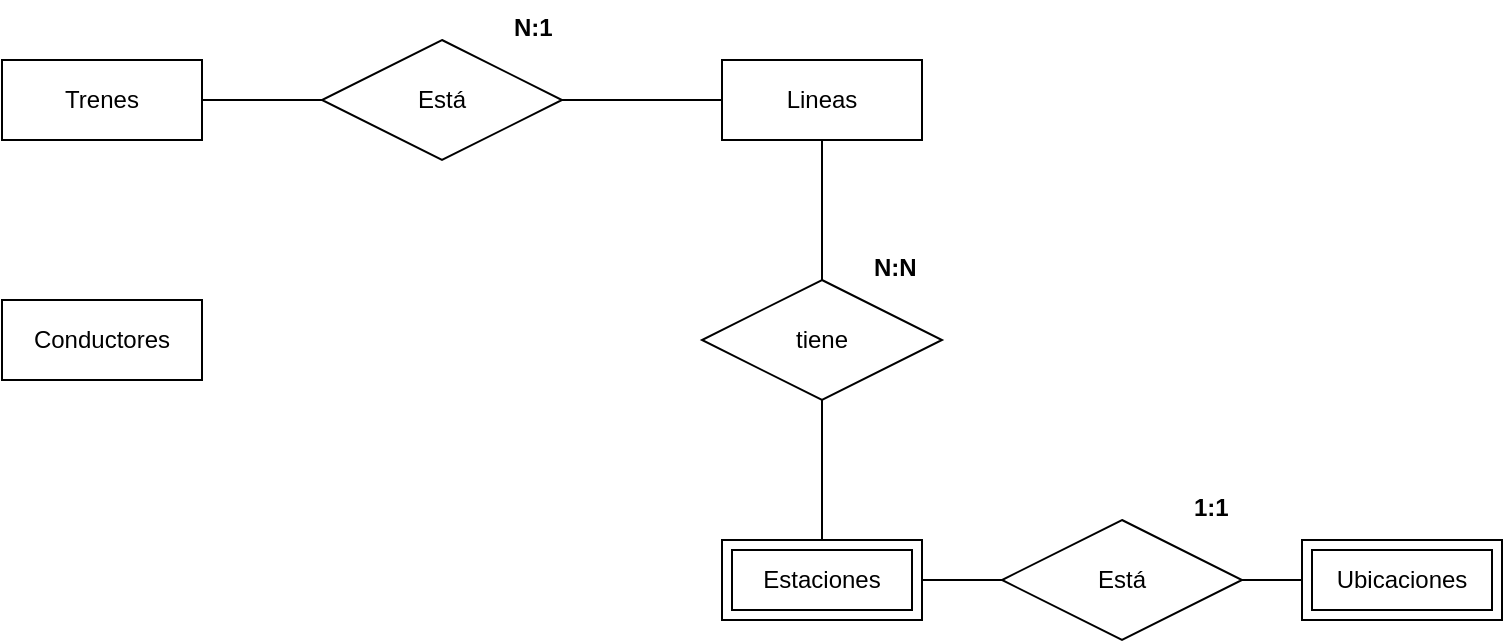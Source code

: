 <mxfile version="20.5.3" type="github">
  <diagram id="R2lEEEUBdFMjLlhIrx00" name="Page-1">
    <mxGraphModel dx="576" dy="862" grid="1" gridSize="10" guides="1" tooltips="1" connect="1" arrows="1" fold="1" page="1" pageScale="1" pageWidth="1100" pageHeight="850" math="0" shadow="0" extFonts="Permanent Marker^https://fonts.googleapis.com/css?family=Permanent+Marker">
      <root>
        <mxCell id="0" />
        <mxCell id="1" parent="0" />
        <mxCell id="RHQRqbEKhS77Z5QPB1t--1" value="Lineas" style="whiteSpace=wrap;html=1;align=center;" vertex="1" parent="1">
          <mxGeometry x="560" y="285" width="100" height="40" as="geometry" />
        </mxCell>
        <mxCell id="RHQRqbEKhS77Z5QPB1t--2" value="Trenes&lt;br&gt;" style="whiteSpace=wrap;html=1;align=center;" vertex="1" parent="1">
          <mxGeometry x="200" y="285" width="100" height="40" as="geometry" />
        </mxCell>
        <mxCell id="RHQRqbEKhS77Z5QPB1t--5" value="Estaciones" style="shape=ext;margin=3;double=1;whiteSpace=wrap;html=1;align=center;" vertex="1" parent="1">
          <mxGeometry x="560" y="525" width="100" height="40" as="geometry" />
        </mxCell>
        <mxCell id="RHQRqbEKhS77Z5QPB1t--6" value="Ubicaciones" style="shape=ext;margin=3;double=1;whiteSpace=wrap;html=1;align=center;" vertex="1" parent="1">
          <mxGeometry x="850" y="525" width="100" height="40" as="geometry" />
        </mxCell>
        <mxCell id="RHQRqbEKhS77Z5QPB1t--12" value="" style="endArrow=none;html=1;rounded=0;entryX=0;entryY=0.5;entryDx=0;entryDy=0;exitX=1;exitY=0.5;exitDx=0;exitDy=0;" edge="1" parent="1" source="RHQRqbEKhS77Z5QPB1t--2" target="RHQRqbEKhS77Z5QPB1t--42">
          <mxGeometry relative="1" as="geometry">
            <mxPoint x="260" y="365" as="sourcePoint" />
            <mxPoint x="360" y="305" as="targetPoint" />
          </mxGeometry>
        </mxCell>
        <mxCell id="RHQRqbEKhS77Z5QPB1t--13" value="" style="endArrow=none;html=1;rounded=0;entryX=0;entryY=0.5;entryDx=0;entryDy=0;exitX=1;exitY=0.5;exitDx=0;exitDy=0;" edge="1" parent="1" source="RHQRqbEKhS77Z5QPB1t--42" target="RHQRqbEKhS77Z5QPB1t--1">
          <mxGeometry relative="1" as="geometry">
            <mxPoint x="480" y="305" as="sourcePoint" />
            <mxPoint x="520" y="375" as="targetPoint" />
          </mxGeometry>
        </mxCell>
        <mxCell id="RHQRqbEKhS77Z5QPB1t--15" value="" style="endArrow=none;html=1;rounded=0;entryX=0.5;entryY=1;entryDx=0;entryDy=0;exitX=0.5;exitY=0;exitDx=0;exitDy=0;" edge="1" parent="1" source="RHQRqbEKhS77Z5QPB1t--39" target="RHQRqbEKhS77Z5QPB1t--1">
          <mxGeometry relative="1" as="geometry">
            <mxPoint x="640" y="380" as="sourcePoint" />
            <mxPoint x="520" y="445" as="targetPoint" />
            <Array as="points" />
          </mxGeometry>
        </mxCell>
        <mxCell id="RHQRqbEKhS77Z5QPB1t--16" value="" style="endArrow=none;html=1;rounded=0;exitX=0.5;exitY=0;exitDx=0;exitDy=0;entryX=0.5;entryY=1;entryDx=0;entryDy=0;" edge="1" parent="1" source="RHQRqbEKhS77Z5QPB1t--5" target="RHQRqbEKhS77Z5QPB1t--39">
          <mxGeometry relative="1" as="geometry">
            <mxPoint x="380" y="485" as="sourcePoint" />
            <mxPoint x="610" y="455" as="targetPoint" />
          </mxGeometry>
        </mxCell>
        <mxCell id="RHQRqbEKhS77Z5QPB1t--34" value="Conductores" style="whiteSpace=wrap;html=1;align=center;" vertex="1" parent="1">
          <mxGeometry x="200" y="405" width="100" height="40" as="geometry" />
        </mxCell>
        <mxCell id="RHQRqbEKhS77Z5QPB1t--38" value="Está" style="shape=rhombus;perimeter=rhombusPerimeter;whiteSpace=wrap;html=1;align=center;" vertex="1" parent="1">
          <mxGeometry x="700" y="515" width="120" height="60" as="geometry" />
        </mxCell>
        <mxCell id="RHQRqbEKhS77Z5QPB1t--39" value="tiene" style="shape=rhombus;perimeter=rhombusPerimeter;whiteSpace=wrap;html=1;align=center;" vertex="1" parent="1">
          <mxGeometry x="550" y="395" width="120" height="60" as="geometry" />
        </mxCell>
        <mxCell id="RHQRqbEKhS77Z5QPB1t--40" value="" style="endArrow=none;html=1;rounded=0;exitX=1;exitY=0.5;exitDx=0;exitDy=0;entryX=0;entryY=0.5;entryDx=0;entryDy=0;" edge="1" parent="1" source="RHQRqbEKhS77Z5QPB1t--5" target="RHQRqbEKhS77Z5QPB1t--38">
          <mxGeometry relative="1" as="geometry">
            <mxPoint x="660" y="630" as="sourcePoint" />
            <mxPoint x="820" y="630" as="targetPoint" />
          </mxGeometry>
        </mxCell>
        <mxCell id="RHQRqbEKhS77Z5QPB1t--41" value="" style="endArrow=none;html=1;rounded=0;exitX=1;exitY=0.5;exitDx=0;exitDy=0;entryX=0;entryY=0.5;entryDx=0;entryDy=0;" edge="1" parent="1" source="RHQRqbEKhS77Z5QPB1t--38" target="RHQRqbEKhS77Z5QPB1t--6">
          <mxGeometry relative="1" as="geometry">
            <mxPoint x="800" y="620" as="sourcePoint" />
            <mxPoint x="960" y="620" as="targetPoint" />
          </mxGeometry>
        </mxCell>
        <mxCell id="RHQRqbEKhS77Z5QPB1t--42" value="Está" style="shape=rhombus;perimeter=rhombusPerimeter;whiteSpace=wrap;html=1;align=center;" vertex="1" parent="1">
          <mxGeometry x="360" y="275" width="120" height="60" as="geometry" />
        </mxCell>
        <mxCell id="RHQRqbEKhS77Z5QPB1t--43" value="N:1" style="text;strokeColor=none;fillColor=none;spacingLeft=4;spacingRight=4;overflow=hidden;rotatable=0;points=[[0,0.5],[1,0.5]];portConstraint=eastwest;fontSize=12;fontStyle=1" vertex="1" parent="1">
          <mxGeometry x="450" y="255" width="40" height="30" as="geometry" />
        </mxCell>
        <mxCell id="RHQRqbEKhS77Z5QPB1t--44" value="1:1" style="text;strokeColor=none;fillColor=none;spacingLeft=4;spacingRight=4;overflow=hidden;rotatable=0;points=[[0,0.5],[1,0.5]];portConstraint=eastwest;fontSize=12;fontStyle=1" vertex="1" parent="1">
          <mxGeometry x="790" y="495" width="40" height="30" as="geometry" />
        </mxCell>
        <mxCell id="RHQRqbEKhS77Z5QPB1t--45" value="N:N" style="text;strokeColor=none;fillColor=none;spacingLeft=4;spacingRight=4;overflow=hidden;rotatable=0;points=[[0,0.5],[1,0.5]];portConstraint=eastwest;fontSize=12;fontStyle=1" vertex="1" parent="1">
          <mxGeometry x="630" y="375" width="40" height="30" as="geometry" />
        </mxCell>
      </root>
    </mxGraphModel>
  </diagram>
</mxfile>
